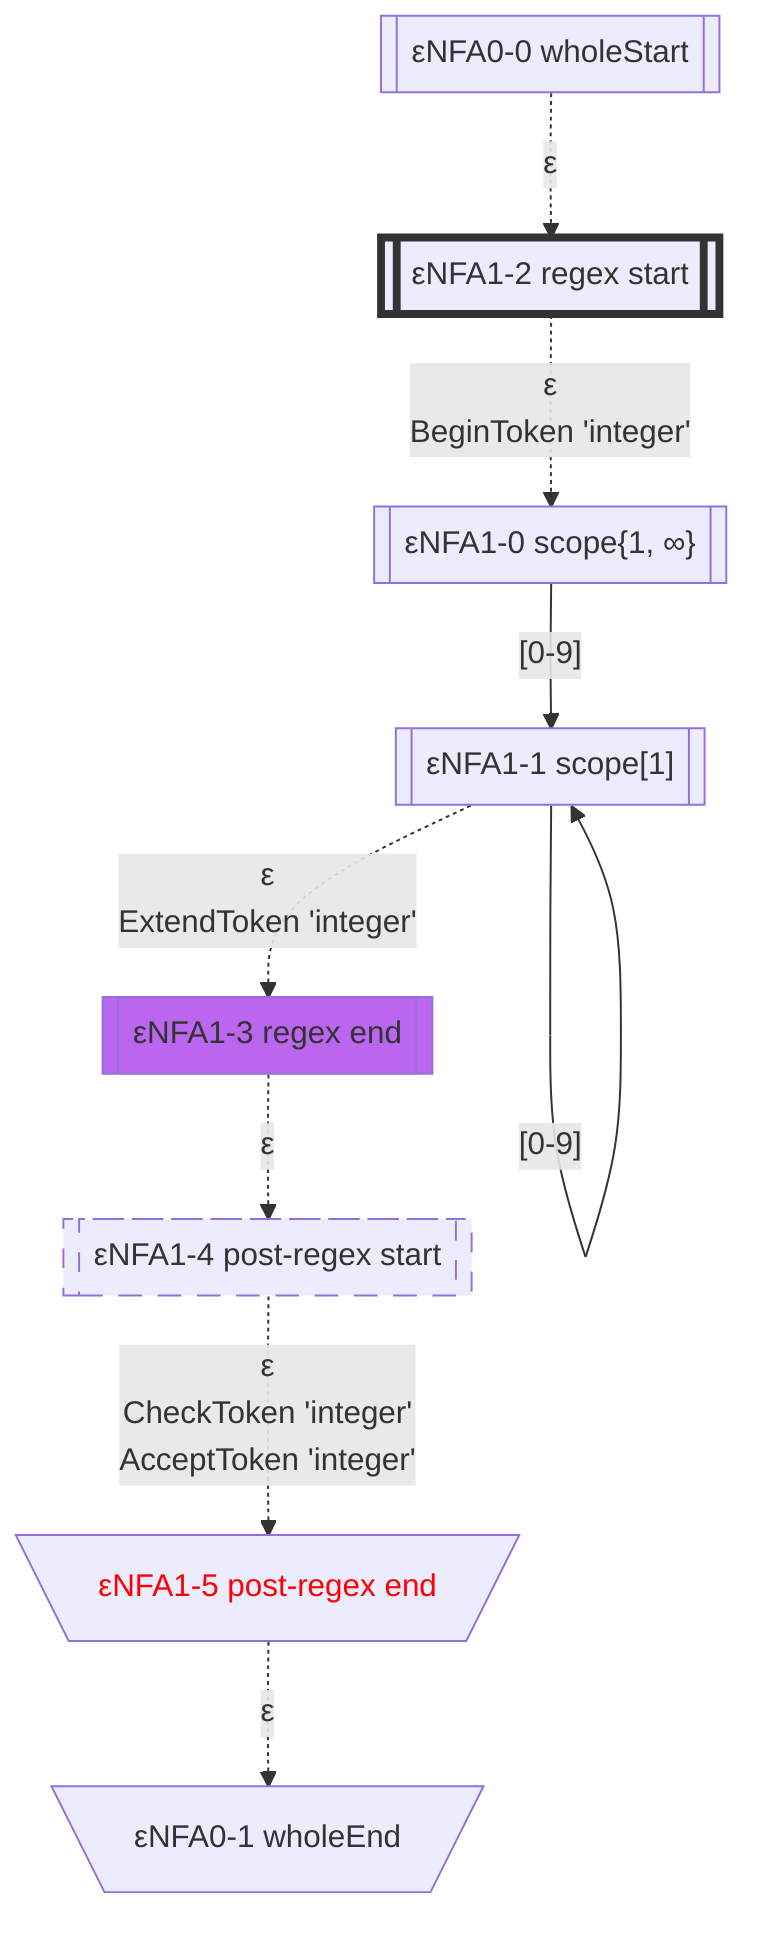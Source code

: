 flowchart
classDef c0001 color:#FF0000;
classDef c0010 stroke-dasharray: 10 10;
classDef c0011 stroke-dasharray: 10 10,color:#FF0000;
classDef c0100 fill:#BB66EE;
classDef c0101 fill:#BB66EE,color:#FF0000;
classDef c0110 fill:#BB66EE,stroke-dasharray: 10 10;
classDef c0111 fill:#BB66EE,stroke-dasharray: 10 10,color:#FF0000;
classDef c1000 stroke:#333,stroke-width:4px;
classDef c1001 stroke:#333,stroke-width:4px,color:#FF0000;
classDef c1010 stroke:#333,stroke-width:4px,stroke-dasharray: 10 10;
classDef c1011 stroke:#333,stroke-width:4px,stroke-dasharray: 10 10,color:#FF0000;
classDef c1100 stroke:#333,stroke-width:4px,fill:#BB66EE;
classDef c1101 stroke:#333,stroke-width:4px,fill:#BB66EE,color:#FF0000;
classDef c1110 stroke:#333,stroke-width:4px,fill:#BB66EE,stroke-dasharray: 10 10;
classDef c1111 stroke:#333,stroke-width:4px,fill:#BB66EE,stroke-dasharray: 10 10,color:#FF0000;
eNFA0_0_33651104[["εNFA0-0 wholeStart"]]
eNFA1_2_38617647[["εNFA1-2 regex start"]]
class eNFA1_2_38617647 c1000;
eNFA1_0_15389841[["εNFA1-0 scope{1, ∞}"]]
eNFA1_1_16623063[["εNFA1-1 scope[1]"]]
eNFA1_3_4290849[["εNFA1-3 regex end"]]
class eNFA1_3_4290849 c0100;
eNFA1_4_12014508[["εNFA1-4 post-regex start"]]
class eNFA1_4_12014508 c0010;
eNFA1_5_41021713[\"εNFA1-5 post-regex end"/]
class eNFA1_5_41021713 c0001;
eNFA0_1_63839968[\"εNFA0-1 wholeEnd"/]
eNFA0_0_33651104 -.->|"ε"|eNFA1_2_38617647
eNFA1_2_38617647 -.->|"ε
BeginToken 'integer'"|eNFA1_0_15389841
eNFA1_0_15389841 -->|"[0-9]"|eNFA1_1_16623063
eNFA1_1_16623063 -->|"[0-9]"|eNFA1_1_16623063
eNFA1_1_16623063 -.->|"ε
ExtendToken 'integer'"|eNFA1_3_4290849
eNFA1_3_4290849 -.->|"ε"|eNFA1_4_12014508
eNFA1_4_12014508 -.->|"ε
CheckToken 'integer'
AcceptToken 'integer'"|eNFA1_5_41021713
eNFA1_5_41021713 -.->|"ε"|eNFA0_1_63839968